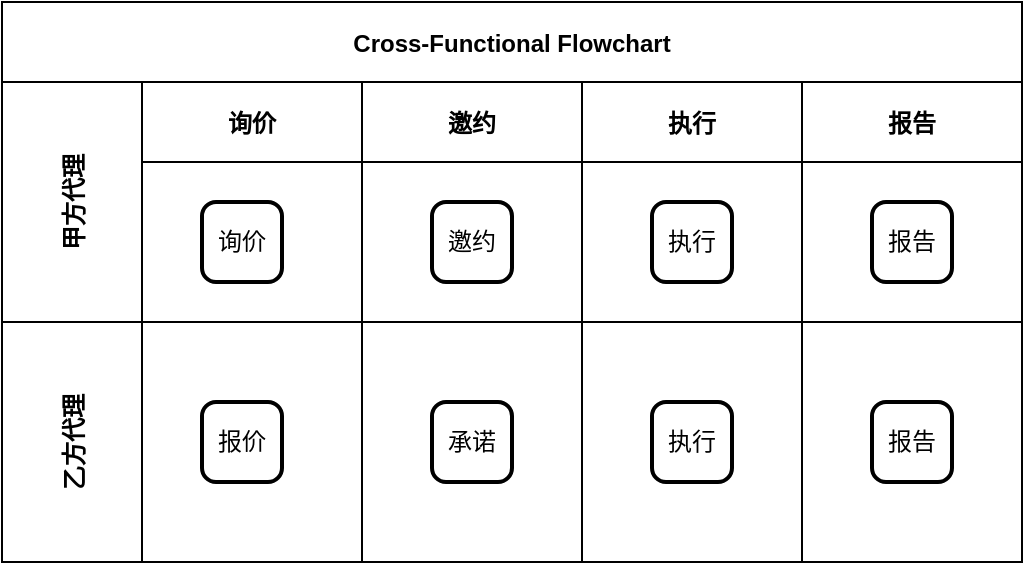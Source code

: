 <mxfile version="20.0.4" type="github" pages="2">
  <diagram name="代理流程图" id="c7488fd3-1785-93aa-aadb-54a6760d102a">
    <mxGraphModel dx="2664" dy="840" grid="1" gridSize="10" guides="1" tooltips="1" connect="1" arrows="1" fold="1" page="1" pageScale="1" pageWidth="1100" pageHeight="850" background="none" math="0" shadow="0">
      <root>
        <mxCell id="0" />
        <mxCell id="1" parent="0" />
        <mxCell id="QAk-KsTwiNTwlzOz4Jjz-1" value="Cross-Functional Flowchart" style="shape=table;childLayout=tableLayout;startSize=40;collapsible=0;recursiveResize=0;expand=0;fontStyle=1;" vertex="1" parent="1">
          <mxGeometry x="-930" y="90" width="510" height="280" as="geometry" />
        </mxCell>
        <mxCell id="QAk-KsTwiNTwlzOz4Jjz-2" value="甲方代理" style="shape=tableRow;horizontal=0;startSize=70;swimlaneHead=0;swimlaneBody=0;top=0;left=0;bottom=0;right=0;dropTarget=0;fillColor=none;collapsible=0;recursiveResize=0;expand=0;fontStyle=1;" vertex="1" parent="QAk-KsTwiNTwlzOz4Jjz-1">
          <mxGeometry y="40" width="510" height="120" as="geometry" />
        </mxCell>
        <mxCell id="QAk-KsTwiNTwlzOz4Jjz-3" value="询价" style="swimlane;swimlaneHead=0;swimlaneBody=0;fontStyle=0;connectable=0;fillColor=none;startSize=40;collapsible=0;recursiveResize=0;expand=0;fontStyle=1;" vertex="1" parent="QAk-KsTwiNTwlzOz4Jjz-2">
          <mxGeometry x="70" width="110" height="120" as="geometry">
            <mxRectangle width="110" height="120" as="alternateBounds" />
          </mxGeometry>
        </mxCell>
        <mxCell id="QAk-KsTwiNTwlzOz4Jjz-29" value="询价" style="rounded=1;whiteSpace=wrap;html=1;absoluteArcSize=1;arcSize=14;strokeWidth=2;" vertex="1" parent="QAk-KsTwiNTwlzOz4Jjz-3">
          <mxGeometry x="30" y="60" width="40" height="40" as="geometry" />
        </mxCell>
        <mxCell id="QAk-KsTwiNTwlzOz4Jjz-4" value="邀约" style="swimlane;swimlaneHead=0;swimlaneBody=0;fontStyle=0;connectable=0;fillColor=none;startSize=40;collapsible=0;recursiveResize=0;expand=0;fontStyle=1;" vertex="1" parent="QAk-KsTwiNTwlzOz4Jjz-2">
          <mxGeometry x="180" width="110" height="120" as="geometry">
            <mxRectangle width="110" height="120" as="alternateBounds" />
          </mxGeometry>
        </mxCell>
        <mxCell id="NMAq4TMum7NP_nvQ5pbV-69" value="邀约" style="rounded=1;whiteSpace=wrap;html=1;absoluteArcSize=1;arcSize=14;strokeWidth=2;" parent="QAk-KsTwiNTwlzOz4Jjz-4" vertex="1">
          <mxGeometry x="35" y="60" width="40" height="40" as="geometry" />
        </mxCell>
        <mxCell id="QAk-KsTwiNTwlzOz4Jjz-5" value="执行" style="swimlane;swimlaneHead=0;swimlaneBody=0;fontStyle=0;connectable=0;fillColor=none;startSize=40;collapsible=0;recursiveResize=0;expand=0;fontStyle=1;" vertex="1" parent="QAk-KsTwiNTwlzOz4Jjz-2">
          <mxGeometry x="290" width="110" height="120" as="geometry">
            <mxRectangle width="110" height="120" as="alternateBounds" />
          </mxGeometry>
        </mxCell>
        <mxCell id="NMAq4TMum7NP_nvQ5pbV-71" value="执行" style="rounded=1;whiteSpace=wrap;html=1;absoluteArcSize=1;arcSize=14;strokeWidth=2;" parent="QAk-KsTwiNTwlzOz4Jjz-5" vertex="1">
          <mxGeometry x="35" y="60" width="40" height="40" as="geometry" />
        </mxCell>
        <mxCell id="QAk-KsTwiNTwlzOz4Jjz-24" value="报告" style="swimlane;swimlaneHead=0;swimlaneBody=0;fontStyle=0;connectable=0;fillColor=none;startSize=40;collapsible=0;recursiveResize=0;expand=0;fontStyle=1;" vertex="1" parent="QAk-KsTwiNTwlzOz4Jjz-2">
          <mxGeometry x="400" width="110" height="120" as="geometry">
            <mxRectangle width="110" height="120" as="alternateBounds" />
          </mxGeometry>
        </mxCell>
        <mxCell id="NMAq4TMum7NP_nvQ5pbV-75" value="报告" style="rounded=1;whiteSpace=wrap;html=1;absoluteArcSize=1;arcSize=14;strokeWidth=2;" parent="QAk-KsTwiNTwlzOz4Jjz-24" vertex="1">
          <mxGeometry x="35" y="60" width="40" height="40" as="geometry" />
        </mxCell>
        <mxCell id="QAk-KsTwiNTwlzOz4Jjz-6" value="乙方代理" style="shape=tableRow;horizontal=0;startSize=70;swimlaneHead=0;swimlaneBody=0;top=0;left=0;bottom=0;right=0;dropTarget=0;fillColor=none;collapsible=0;recursiveResize=0;expand=0;fontStyle=1;" vertex="1" parent="QAk-KsTwiNTwlzOz4Jjz-1">
          <mxGeometry y="160" width="510" height="120" as="geometry" />
        </mxCell>
        <mxCell id="QAk-KsTwiNTwlzOz4Jjz-7" value="" style="swimlane;swimlaneHead=0;swimlaneBody=0;fontStyle=0;connectable=0;fillColor=none;startSize=0;collapsible=0;recursiveResize=0;expand=0;fontStyle=1;" vertex="1" parent="QAk-KsTwiNTwlzOz4Jjz-6">
          <mxGeometry x="70" width="110" height="120" as="geometry">
            <mxRectangle width="110" height="120" as="alternateBounds" />
          </mxGeometry>
        </mxCell>
        <mxCell id="QAk-KsTwiNTwlzOz4Jjz-28" value="报价" style="rounded=1;whiteSpace=wrap;html=1;absoluteArcSize=1;arcSize=14;strokeWidth=2;" vertex="1" parent="QAk-KsTwiNTwlzOz4Jjz-7">
          <mxGeometry x="30" y="40" width="40" height="40" as="geometry" />
        </mxCell>
        <mxCell id="QAk-KsTwiNTwlzOz4Jjz-8" value="" style="swimlane;swimlaneHead=0;swimlaneBody=0;fontStyle=0;connectable=0;fillColor=none;startSize=0;collapsible=0;recursiveResize=0;expand=0;fontStyle=1;" vertex="1" parent="QAk-KsTwiNTwlzOz4Jjz-6">
          <mxGeometry x="180" width="110" height="120" as="geometry">
            <mxRectangle width="110" height="120" as="alternateBounds" />
          </mxGeometry>
        </mxCell>
        <mxCell id="NMAq4TMum7NP_nvQ5pbV-70" value="承诺" style="rounded=1;whiteSpace=wrap;html=1;absoluteArcSize=1;arcSize=14;strokeWidth=2;" parent="QAk-KsTwiNTwlzOz4Jjz-8" vertex="1">
          <mxGeometry x="35" y="40" width="40" height="40" as="geometry" />
        </mxCell>
        <mxCell id="QAk-KsTwiNTwlzOz4Jjz-9" value="" style="swimlane;swimlaneHead=0;swimlaneBody=0;fontStyle=0;connectable=0;fillColor=none;startSize=0;collapsible=0;recursiveResize=0;expand=0;fontStyle=1;" vertex="1" parent="QAk-KsTwiNTwlzOz4Jjz-6">
          <mxGeometry x="290" width="110" height="120" as="geometry">
            <mxRectangle width="110" height="120" as="alternateBounds" />
          </mxGeometry>
        </mxCell>
        <mxCell id="NMAq4TMum7NP_nvQ5pbV-72" value="执行" style="rounded=1;whiteSpace=wrap;html=1;absoluteArcSize=1;arcSize=14;strokeWidth=2;" parent="QAk-KsTwiNTwlzOz4Jjz-9" vertex="1">
          <mxGeometry x="35" y="40" width="40" height="40" as="geometry" />
        </mxCell>
        <mxCell id="QAk-KsTwiNTwlzOz4Jjz-25" style="swimlane;swimlaneHead=0;swimlaneBody=0;fontStyle=0;connectable=0;fillColor=none;startSize=0;collapsible=0;recursiveResize=0;expand=0;fontStyle=1;" vertex="1" parent="QAk-KsTwiNTwlzOz4Jjz-6">
          <mxGeometry x="400" width="110" height="120" as="geometry">
            <mxRectangle width="110" height="120" as="alternateBounds" />
          </mxGeometry>
        </mxCell>
        <mxCell id="NMAq4TMum7NP_nvQ5pbV-74" value="报告" style="rounded=1;whiteSpace=wrap;html=1;absoluteArcSize=1;arcSize=14;strokeWidth=2;" parent="QAk-KsTwiNTwlzOz4Jjz-25" vertex="1">
          <mxGeometry x="35" y="40" width="40" height="40" as="geometry" />
        </mxCell>
      </root>
    </mxGraphModel>
  </diagram>
  <diagram id="7mb87eGLxQhctYaUw-B8" name="Page-2">
    <mxGraphModel dx="1117" dy="1769" grid="1" gridSize="10" guides="1" tooltips="1" connect="1" arrows="1" fold="1" page="1" pageScale="1" pageWidth="827" pageHeight="1169" math="0" shadow="0">
      <root>
        <mxCell id="0" />
        <mxCell id="1" parent="0" />
        <mxCell id="VWF81Q3PSyzjbONIvnM0-1" value="询价" style="swimlane;" parent="1" vertex="1">
          <mxGeometry x="180" y="-1040" width="540" height="620" as="geometry" />
        </mxCell>
        <mxCell id="suRj1zOBmsJEFez_qs61-1" style="rounded=0;orthogonalLoop=1;jettySize=auto;html=1;exitX=0.5;exitY=1;exitDx=0;exitDy=0;entryX=0.5;entryY=0;entryDx=0;entryDy=0;entryPerimeter=0;" edge="1" parent="VWF81Q3PSyzjbONIvnM0-1" source="VWF81Q3PSyzjbONIvnM0-2" target="VWF81Q3PSyzjbONIvnM0-3">
          <mxGeometry relative="1" as="geometry" />
        </mxCell>
        <mxCell id="VWF81Q3PSyzjbONIvnM0-2" value="&lt;div&gt;API&lt;br&gt;&lt;/div&gt;&lt;div&gt;询价&lt;/div&gt;" style="rounded=1;whiteSpace=wrap;html=1;absoluteArcSize=1;arcSize=14;strokeWidth=2;" parent="VWF81Q3PSyzjbONIvnM0-1" vertex="1">
          <mxGeometry x="166" y="166" width="40" height="40" as="geometry" />
        </mxCell>
        <mxCell id="suRj1zOBmsJEFez_qs61-28" value="Y" style="edgeStyle=orthogonalEdgeStyle;rounded=0;orthogonalLoop=1;jettySize=auto;html=1;exitX=1;exitY=0.5;exitDx=0;exitDy=0;exitPerimeter=0;entryX=0;entryY=0.5;entryDx=0;entryDy=0;entryPerimeter=0;" edge="1" parent="VWF81Q3PSyzjbONIvnM0-1" source="VWF81Q3PSyzjbONIvnM0-3" target="pj-7vhdBP8mlrzZTsL2A-1">
          <mxGeometry relative="1" as="geometry">
            <mxPoint x="284.0" y="246.0" as="targetPoint" />
          </mxGeometry>
        </mxCell>
        <mxCell id="VWF81Q3PSyzjbONIvnM0-3" value="其它错" style="strokeWidth=2;html=1;shape=mxgraph.flowchart.decision;whiteSpace=wrap;" parent="VWF81Q3PSyzjbONIvnM0-1" vertex="1">
          <mxGeometry x="135" y="226" width="100" height="40" as="geometry" />
        </mxCell>
        <mxCell id="suRj1zOBmsJEFez_qs61-22" style="edgeStyle=orthogonalEdgeStyle;rounded=0;orthogonalLoop=1;jettySize=auto;html=1;exitX=0.5;exitY=1;exitDx=0;exitDy=0;entryX=0.5;entryY=0;entryDx=0;entryDy=0;entryPerimeter=0;" edge="1" parent="VWF81Q3PSyzjbONIvnM0-1" source="suRj1zOBmsJEFez_qs61-7" target="suRj1zOBmsJEFez_qs61-21">
          <mxGeometry relative="1" as="geometry" />
        </mxCell>
        <mxCell id="suRj1zOBmsJEFez_qs61-7" value="&lt;div&gt;版本&lt;/div&gt;&lt;div&gt;检查&lt;/div&gt;" style="rounded=1;whiteSpace=wrap;html=1;absoluteArcSize=1;arcSize=14;strokeWidth=2;" vertex="1" parent="VWF81Q3PSyzjbONIvnM0-1">
          <mxGeometry x="166" y="360" width="40" height="40" as="geometry" />
        </mxCell>
        <mxCell id="suRj1zOBmsJEFez_qs61-4" value="N" style="rounded=0;orthogonalLoop=1;jettySize=auto;html=1;exitX=0.5;exitY=1;exitDx=0;exitDy=0;exitPerimeter=0;entryX=0.5;entryY=0;entryDx=0;entryDy=0;entryPerimeter=0;" edge="1" parent="VWF81Q3PSyzjbONIvnM0-1" source="VWF81Q3PSyzjbONIvnM0-3" target="suRj1zOBmsJEFez_qs61-18">
          <mxGeometry relative="1" as="geometry">
            <mxPoint x="254.0" y="162" as="sourcePoint" />
            <mxPoint x="185" y="322" as="targetPoint" />
          </mxGeometry>
        </mxCell>
        <mxCell id="suRj1zOBmsJEFez_qs61-11" value="&lt;div&gt;N&lt;br&gt;&lt;/div&gt;" style="edgeStyle=orthogonalEdgeStyle;rounded=0;orthogonalLoop=1;jettySize=auto;html=1;exitX=0.5;exitY=1;exitDx=0;exitDy=0;exitPerimeter=0;entryX=0.5;entryY=0;entryDx=0;entryDy=0;" edge="1" parent="VWF81Q3PSyzjbONIvnM0-1" source="suRj1zOBmsJEFez_qs61-10" target="VWF81Q3PSyzjbONIvnM0-2">
          <mxGeometry relative="1" as="geometry" />
        </mxCell>
        <mxCell id="suRj1zOBmsJEFez_qs61-10" value="超次数" style="strokeWidth=2;html=1;shape=mxgraph.flowchart.decision;whiteSpace=wrap;" vertex="1" parent="VWF81Q3PSyzjbONIvnM0-1">
          <mxGeometry x="135" y="102.5" width="100" height="37.5" as="geometry" />
        </mxCell>
        <mxCell id="suRj1zOBmsJEFez_qs61-13" style="edgeStyle=orthogonalEdgeStyle;rounded=0;orthogonalLoop=1;jettySize=auto;html=1;exitX=0.5;exitY=1;exitDx=0;exitDy=0;exitPerimeter=0;entryX=0.5;entryY=0;entryDx=0;entryDy=0;entryPerimeter=0;" edge="1" parent="VWF81Q3PSyzjbONIvnM0-1" source="suRj1zOBmsJEFez_qs61-12" target="suRj1zOBmsJEFez_qs61-10">
          <mxGeometry relative="1" as="geometry" />
        </mxCell>
        <mxCell id="suRj1zOBmsJEFez_qs61-12" value="开始" style="strokeWidth=2;html=1;shape=mxgraph.flowchart.start_1;whiteSpace=wrap;fillColor=#d5e8d4;strokeColor=#82b366;" vertex="1" parent="VWF81Q3PSyzjbONIvnM0-1">
          <mxGeometry x="152.5" y="40" width="65" height="40" as="geometry" />
        </mxCell>
        <mxCell id="suRj1zOBmsJEFez_qs61-15" value="Y" style="edgeStyle=orthogonalEdgeStyle;rounded=0;orthogonalLoop=1;jettySize=auto;html=1;exitX=1;exitY=0.5;exitDx=0;exitDy=0;exitPerimeter=0;entryX=0.5;entryY=0;entryDx=0;entryDy=0;entryPerimeter=0;" edge="1" parent="VWF81Q3PSyzjbONIvnM0-1" source="suRj1zOBmsJEFez_qs61-10" target="pj-7vhdBP8mlrzZTsL2A-1">
          <mxGeometry relative="1" as="geometry">
            <mxPoint x="327" y="229.0" as="targetPoint" />
          </mxGeometry>
        </mxCell>
        <mxCell id="suRj1zOBmsJEFez_qs61-19" value="N" style="edgeStyle=orthogonalEdgeStyle;rounded=0;orthogonalLoop=1;jettySize=auto;html=1;exitX=0.5;exitY=1;exitDx=0;exitDy=0;exitPerimeter=0;entryX=0.5;entryY=0;entryDx=0;entryDy=0;" edge="1" parent="VWF81Q3PSyzjbONIvnM0-1" source="suRj1zOBmsJEFez_qs61-18" target="suRj1zOBmsJEFez_qs61-7">
          <mxGeometry relative="1" as="geometry" />
        </mxCell>
        <mxCell id="suRj1zOBmsJEFez_qs61-20" value="Y" style="edgeStyle=orthogonalEdgeStyle;rounded=0;orthogonalLoop=1;jettySize=auto;html=1;exitX=0;exitY=0.5;exitDx=0;exitDy=0;exitPerimeter=0;entryX=0;entryY=0.5;entryDx=0;entryDy=0;entryPerimeter=0;" edge="1" parent="VWF81Q3PSyzjbONIvnM0-1" source="suRj1zOBmsJEFez_qs61-18" target="suRj1zOBmsJEFez_qs61-10">
          <mxGeometry relative="1" as="geometry">
            <Array as="points">
              <mxPoint x="60" y="310" />
              <mxPoint x="60" y="121" />
            </Array>
          </mxGeometry>
        </mxCell>
        <mxCell id="suRj1zOBmsJEFez_qs61-18" value="超时错" style="strokeWidth=2;html=1;shape=mxgraph.flowchart.decision;whiteSpace=wrap;" vertex="1" parent="VWF81Q3PSyzjbONIvnM0-1">
          <mxGeometry x="135" y="291" width="100" height="40" as="geometry" />
        </mxCell>
        <mxCell id="suRj1zOBmsJEFez_qs61-24" value="Y" style="edgeStyle=orthogonalEdgeStyle;rounded=0;orthogonalLoop=1;jettySize=auto;html=1;exitX=0.5;exitY=1;exitDx=0;exitDy=0;exitPerimeter=0;entryX=0.5;entryY=0;entryDx=0;entryDy=0;" edge="1" parent="VWF81Q3PSyzjbONIvnM0-1" source="suRj1zOBmsJEFez_qs61-21" target="suRj1zOBmsJEFez_qs61-29">
          <mxGeometry relative="1" as="geometry" />
        </mxCell>
        <mxCell id="suRj1zOBmsJEFez_qs61-26" value="N" style="edgeStyle=orthogonalEdgeStyle;rounded=0;orthogonalLoop=1;jettySize=auto;html=1;exitX=1;exitY=0.5;exitDx=0;exitDy=0;exitPerimeter=0;entryX=0.5;entryY=1;entryDx=0;entryDy=0;entryPerimeter=0;" edge="1" parent="VWF81Q3PSyzjbONIvnM0-1" source="suRj1zOBmsJEFez_qs61-21" target="pj-7vhdBP8mlrzZTsL2A-1">
          <mxGeometry relative="1" as="geometry">
            <mxPoint x="327" y="263.0" as="targetPoint" />
          </mxGeometry>
        </mxCell>
        <mxCell id="suRj1zOBmsJEFez_qs61-21" value="通过" style="strokeWidth=2;html=1;shape=mxgraph.flowchart.decision;whiteSpace=wrap;" vertex="1" parent="VWF81Q3PSyzjbONIvnM0-1">
          <mxGeometry x="135" y="420" width="100" height="36" as="geometry" />
        </mxCell>
        <mxCell id="suRj1zOBmsJEFez_qs61-23" value="Exit" style="strokeWidth=2;html=1;shape=mxgraph.flowchart.terminator;whiteSpace=wrap;fillColor=#d5e8d4;strokeColor=#82b366;" vertex="1" parent="VWF81Q3PSyzjbONIvnM0-1">
          <mxGeometry x="160" y="540" width="50" height="38" as="geometry" />
        </mxCell>
        <mxCell id="suRj1zOBmsJEFez_qs61-30" style="edgeStyle=orthogonalEdgeStyle;rounded=0;orthogonalLoop=1;jettySize=auto;html=1;exitX=0.5;exitY=1;exitDx=0;exitDy=0;entryX=0.5;entryY=0;entryDx=0;entryDy=0;entryPerimeter=0;" edge="1" parent="VWF81Q3PSyzjbONIvnM0-1" source="suRj1zOBmsJEFez_qs61-29" target="suRj1zOBmsJEFez_qs61-23">
          <mxGeometry relative="1" as="geometry" />
        </mxCell>
        <mxCell id="suRj1zOBmsJEFez_qs61-32" style="edgeStyle=orthogonalEdgeStyle;rounded=0;orthogonalLoop=1;jettySize=auto;html=1;exitX=1;exitY=0.5;exitDx=0;exitDy=0;entryX=0;entryY=0.5;entryDx=0;entryDy=0;entryPerimeter=0;" edge="1" parent="VWF81Q3PSyzjbONIvnM0-1" source="suRj1zOBmsJEFez_qs61-29" target="suRj1zOBmsJEFez_qs61-31">
          <mxGeometry relative="1" as="geometry" />
        </mxCell>
        <mxCell id="suRj1zOBmsJEFez_qs61-29" value="&lt;div&gt;发送&lt;br&gt;&lt;/div&gt;&lt;div&gt;事件&lt;br&gt;&lt;/div&gt;" style="rounded=1;whiteSpace=wrap;html=1;absoluteArcSize=1;arcSize=14;strokeWidth=2;" vertex="1" parent="VWF81Q3PSyzjbONIvnM0-1">
          <mxGeometry x="165" y="475.5" width="40" height="40" as="geometry" />
        </mxCell>
        <mxCell id="suRj1zOBmsJEFez_qs61-31" value="Exit4" style="strokeWidth=2;html=1;shape=mxgraph.flowchart.terminator;whiteSpace=wrap;fillColor=#e51400;fontColor=#ffffff;strokeColor=#B20000;" vertex="1" parent="VWF81Q3PSyzjbONIvnM0-1">
          <mxGeometry x="289" y="477" width="50" height="38" as="geometry" />
        </mxCell>
        <mxCell id="pj-7vhdBP8mlrzZTsL2A-3" style="edgeStyle=orthogonalEdgeStyle;rounded=0;orthogonalLoop=1;jettySize=auto;html=1;exitX=1;exitY=0.5;exitDx=0;exitDy=0;exitPerimeter=0;entryX=0;entryY=0.5;entryDx=0;entryDy=0;" edge="1" parent="VWF81Q3PSyzjbONIvnM0-1" source="pj-7vhdBP8mlrzZTsL2A-1" target="pj-7vhdBP8mlrzZTsL2A-5">
          <mxGeometry relative="1" as="geometry">
            <mxPoint x="370" y="245.5" as="targetPoint" />
          </mxGeometry>
        </mxCell>
        <mxCell id="pj-7vhdBP8mlrzZTsL2A-1" value="&lt;div&gt;错误&lt;/div&gt;&lt;div&gt;队列&lt;br&gt;&lt;/div&gt;" style="strokeWidth=2;html=1;shape=mxgraph.flowchart.sequential_data;whiteSpace=wrap;" vertex="1" parent="VWF81Q3PSyzjbONIvnM0-1">
          <mxGeometry x="288" y="221" width="51" height="49" as="geometry" />
        </mxCell>
        <mxCell id="pj-7vhdBP8mlrzZTsL2A-5" value="&lt;div&gt;错误&lt;/div&gt;&lt;div&gt;处理&lt;br&gt;&lt;/div&gt;" style="verticalLabelPosition=middle;verticalAlign=middle;html=1;shape=process;whiteSpace=wrap;rounded=1;size=0.14;arcSize=6;labelPosition=center;align=center;" vertex="1" parent="VWF81Q3PSyzjbONIvnM0-1">
          <mxGeometry x="370" y="225.5" width="50" height="40" as="geometry" />
        </mxCell>
        <mxCell id="suRj1zOBmsJEFez_qs61-16" value="Exit1" style="strokeWidth=2;html=1;shape=mxgraph.flowchart.terminator;whiteSpace=wrap;fillColor=#e51400;fontColor=#ffffff;strokeColor=#B20000;" vertex="1" parent="VWF81Q3PSyzjbONIvnM0-1">
          <mxGeometry x="460" y="250" width="50" height="38" as="geometry" />
        </mxCell>
        <mxCell id="suRj1zOBmsJEFez_qs61-14" value="" style="strokeWidth=2;html=1;shape=mxgraph.flowchart.terminator;whiteSpace=wrap;" vertex="1" parent="1">
          <mxGeometry x="430" y="200" width="100" height="60" as="geometry" />
        </mxCell>
        <mxCell id="suRj1zOBmsJEFez_qs61-27" value="Exit2" style="strokeWidth=2;html=1;shape=mxgraph.flowchart.terminator;whiteSpace=wrap;fillColor=#e51400;fontColor=#ffffff;strokeColor=#B20000;" vertex="1" parent="1">
          <mxGeometry x="880" y="-830" width="50" height="38" as="geometry" />
        </mxCell>
        <mxCell id="suRj1zOBmsJEFez_qs61-25" value="Exit3" style="strokeWidth=2;html=1;shape=mxgraph.flowchart.terminator;whiteSpace=wrap;fillColor=#e51400;fontColor=#ffffff;strokeColor=#B20000;" vertex="1" parent="1">
          <mxGeometry x="910" y="-750" width="50" height="38" as="geometry" />
        </mxCell>
        <mxCell id="pj-7vhdBP8mlrzZTsL2A-4" value="&lt;div&gt;执行&lt;/div&gt;&lt;div&gt;报告&lt;/div&gt;" style="strokeWidth=2;html=1;shape=mxgraph.flowchart.database;whiteSpace=wrap;" vertex="1" parent="1">
          <mxGeometry x="780" y="-760" width="40" height="44" as="geometry" />
        </mxCell>
        <mxCell id="pj-7vhdBP8mlrzZTsL2A-6" value="Text" style="text;html=1;align=center;verticalAlign=middle;resizable=0;points=[];autosize=1;strokeColor=none;fillColor=none;" vertex="1" parent="1">
          <mxGeometry x="770" y="-650" width="40" height="20" as="geometry" />
        </mxCell>
      </root>
    </mxGraphModel>
  </diagram>
</mxfile>
